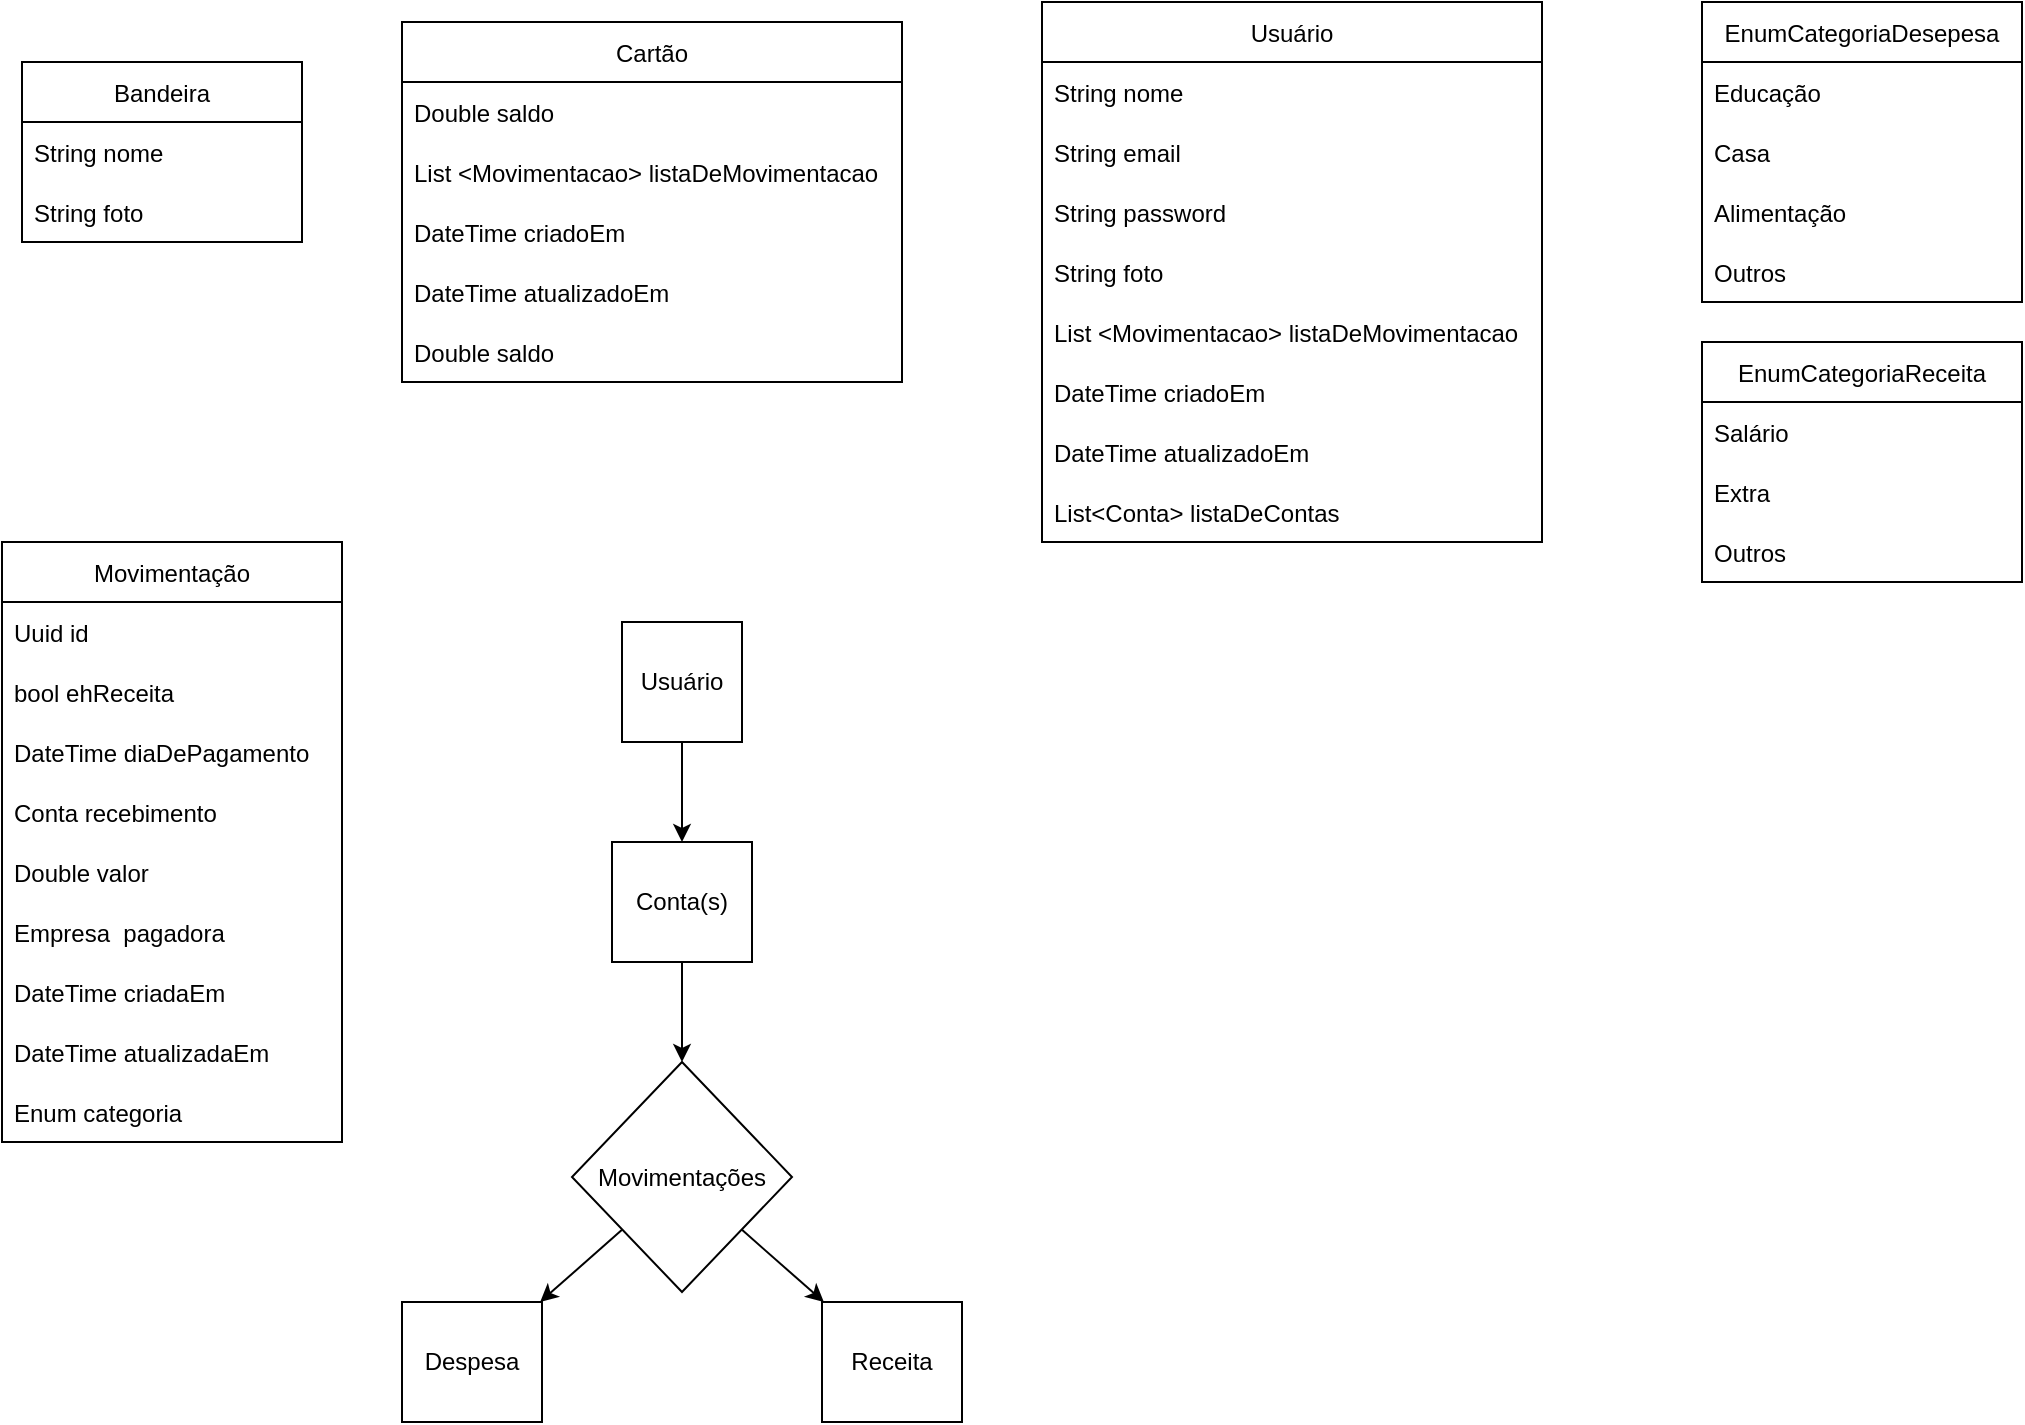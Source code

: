 <mxfile>
    <diagram id="Nr-9EvqDNmQP92eZb-PV" name="Page-2">
        <mxGraphModel dx="2483" dy="1270" grid="1" gridSize="10" guides="1" tooltips="1" connect="1" arrows="1" fold="1" page="1" pageScale="1" pageWidth="1169" pageHeight="827" math="0" shadow="0">
            <root>
                <mxCell id="J39Fr0Zsfv9Xd3s-WY9P-0"/>
                <mxCell id="J39Fr0Zsfv9Xd3s-WY9P-1" parent="J39Fr0Zsfv9Xd3s-WY9P-0"/>
                <mxCell id="J39Fr0Zsfv9Xd3s-WY9P-2" value="" style="edgeStyle=none;html=1;" edge="1" parent="J39Fr0Zsfv9Xd3s-WY9P-1" source="J39Fr0Zsfv9Xd3s-WY9P-3" target="J39Fr0Zsfv9Xd3s-WY9P-47">
                    <mxGeometry relative="1" as="geometry"/>
                </mxCell>
                <mxCell id="J39Fr0Zsfv9Xd3s-WY9P-3" value="Usuário" style="whiteSpace=wrap;html=1;aspect=fixed;" vertex="1" parent="J39Fr0Zsfv9Xd3s-WY9P-1">
                    <mxGeometry x="320" y="340" width="60" height="60" as="geometry"/>
                </mxCell>
                <mxCell id="J39Fr0Zsfv9Xd3s-WY9P-4" value="" style="edgeStyle=none;html=1;" edge="1" parent="J39Fr0Zsfv9Xd3s-WY9P-1" source="J39Fr0Zsfv9Xd3s-WY9P-6" target="J39Fr0Zsfv9Xd3s-WY9P-7">
                    <mxGeometry relative="1" as="geometry"/>
                </mxCell>
                <mxCell id="J39Fr0Zsfv9Xd3s-WY9P-5" value="" style="edgeStyle=none;html=1;" edge="1" parent="J39Fr0Zsfv9Xd3s-WY9P-1" source="J39Fr0Zsfv9Xd3s-WY9P-6" target="J39Fr0Zsfv9Xd3s-WY9P-8">
                    <mxGeometry relative="1" as="geometry"/>
                </mxCell>
                <mxCell id="J39Fr0Zsfv9Xd3s-WY9P-6" value="Movimentações" style="rhombus;whiteSpace=wrap;html=1;" vertex="1" parent="J39Fr0Zsfv9Xd3s-WY9P-1">
                    <mxGeometry x="295" y="560" width="110" height="115" as="geometry"/>
                </mxCell>
                <mxCell id="J39Fr0Zsfv9Xd3s-WY9P-7" value="Receita" style="whiteSpace=wrap;html=1;" vertex="1" parent="J39Fr0Zsfv9Xd3s-WY9P-1">
                    <mxGeometry x="420" y="680" width="70" height="60" as="geometry"/>
                </mxCell>
                <mxCell id="J39Fr0Zsfv9Xd3s-WY9P-8" value="Despesa" style="whiteSpace=wrap;html=1;" vertex="1" parent="J39Fr0Zsfv9Xd3s-WY9P-1">
                    <mxGeometry x="210" y="680" width="70" height="60" as="geometry"/>
                </mxCell>
                <mxCell id="J39Fr0Zsfv9Xd3s-WY9P-9" value="Usuário" style="swimlane;fontStyle=0;childLayout=stackLayout;horizontal=1;startSize=30;horizontalStack=0;resizeParent=1;resizeParentMax=0;resizeLast=0;collapsible=1;marginBottom=0;" vertex="1" parent="J39Fr0Zsfv9Xd3s-WY9P-1">
                    <mxGeometry x="530" y="30" width="250" height="270" as="geometry">
                        <mxRectangle x="750" y="210" width="70" height="30" as="alternateBounds"/>
                    </mxGeometry>
                </mxCell>
                <mxCell id="J39Fr0Zsfv9Xd3s-WY9P-10" value="String nome" style="text;strokeColor=none;fillColor=none;align=left;verticalAlign=middle;spacingLeft=4;spacingRight=4;overflow=hidden;points=[[0,0.5],[1,0.5]];portConstraint=eastwest;rotatable=0;" vertex="1" parent="J39Fr0Zsfv9Xd3s-WY9P-9">
                    <mxGeometry y="30" width="250" height="30" as="geometry"/>
                </mxCell>
                <mxCell id="J39Fr0Zsfv9Xd3s-WY9P-11" value="String email" style="text;strokeColor=none;fillColor=none;align=left;verticalAlign=middle;spacingLeft=4;spacingRight=4;overflow=hidden;points=[[0,0.5],[1,0.5]];portConstraint=eastwest;rotatable=0;" vertex="1" parent="J39Fr0Zsfv9Xd3s-WY9P-9">
                    <mxGeometry y="60" width="250" height="30" as="geometry"/>
                </mxCell>
                <mxCell id="J39Fr0Zsfv9Xd3s-WY9P-12" value="String password" style="text;strokeColor=none;fillColor=none;align=left;verticalAlign=middle;spacingLeft=4;spacingRight=4;overflow=hidden;points=[[0,0.5],[1,0.5]];portConstraint=eastwest;rotatable=0;" vertex="1" parent="J39Fr0Zsfv9Xd3s-WY9P-9">
                    <mxGeometry y="90" width="250" height="30" as="geometry"/>
                </mxCell>
                <mxCell id="J39Fr0Zsfv9Xd3s-WY9P-13" value="String foto" style="text;strokeColor=none;fillColor=none;align=left;verticalAlign=middle;spacingLeft=4;spacingRight=4;overflow=hidden;points=[[0,0.5],[1,0.5]];portConstraint=eastwest;rotatable=0;" vertex="1" parent="J39Fr0Zsfv9Xd3s-WY9P-9">
                    <mxGeometry y="120" width="250" height="30" as="geometry"/>
                </mxCell>
                <mxCell id="J39Fr0Zsfv9Xd3s-WY9P-14" value="List &lt;Movimentacao&gt; listaDeMovimentacao" style="text;strokeColor=none;fillColor=none;align=left;verticalAlign=middle;spacingLeft=4;spacingRight=4;overflow=hidden;points=[[0,0.5],[1,0.5]];portConstraint=eastwest;rotatable=0;" vertex="1" parent="J39Fr0Zsfv9Xd3s-WY9P-9">
                    <mxGeometry y="150" width="250" height="30" as="geometry"/>
                </mxCell>
                <mxCell id="J39Fr0Zsfv9Xd3s-WY9P-15" value="DateTime criadoEm" style="text;strokeColor=none;fillColor=none;align=left;verticalAlign=middle;spacingLeft=4;spacingRight=4;overflow=hidden;points=[[0,0.5],[1,0.5]];portConstraint=eastwest;rotatable=0;" vertex="1" parent="J39Fr0Zsfv9Xd3s-WY9P-9">
                    <mxGeometry y="180" width="250" height="30" as="geometry"/>
                </mxCell>
                <mxCell id="J39Fr0Zsfv9Xd3s-WY9P-16" value="DateTime atualizadoEm" style="text;strokeColor=none;fillColor=none;align=left;verticalAlign=middle;spacingLeft=4;spacingRight=4;overflow=hidden;points=[[0,0.5],[1,0.5]];portConstraint=eastwest;rotatable=0;" vertex="1" parent="J39Fr0Zsfv9Xd3s-WY9P-9">
                    <mxGeometry y="210" width="250" height="30" as="geometry"/>
                </mxCell>
                <mxCell id="J39Fr0Zsfv9Xd3s-WY9P-17" value="List&lt;Conta&gt; listaDeContas" style="text;strokeColor=none;fillColor=none;align=left;verticalAlign=middle;spacingLeft=4;spacingRight=4;overflow=hidden;points=[[0,0.5],[1,0.5]];portConstraint=eastwest;rotatable=0;" vertex="1" parent="J39Fr0Zsfv9Xd3s-WY9P-9">
                    <mxGeometry y="240" width="250" height="30" as="geometry"/>
                </mxCell>
                <mxCell id="J39Fr0Zsfv9Xd3s-WY9P-18" value="Movimentação" style="swimlane;fontStyle=0;childLayout=stackLayout;horizontal=1;startSize=30;horizontalStack=0;resizeParent=1;resizeParentMax=0;resizeLast=0;collapsible=1;marginBottom=0;" vertex="1" parent="J39Fr0Zsfv9Xd3s-WY9P-1">
                    <mxGeometry x="10" y="300" width="170" height="300" as="geometry">
                        <mxRectangle x="750" y="210" width="70" height="30" as="alternateBounds"/>
                    </mxGeometry>
                </mxCell>
                <mxCell id="J39Fr0Zsfv9Xd3s-WY9P-19" value="Uuid id" style="text;strokeColor=none;fillColor=none;align=left;verticalAlign=middle;spacingLeft=4;spacingRight=4;overflow=hidden;points=[[0,0.5],[1,0.5]];portConstraint=eastwest;rotatable=0;" vertex="1" parent="J39Fr0Zsfv9Xd3s-WY9P-18">
                    <mxGeometry y="30" width="170" height="30" as="geometry"/>
                </mxCell>
                <mxCell id="J39Fr0Zsfv9Xd3s-WY9P-20" value="bool ehReceita" style="text;strokeColor=none;fillColor=none;align=left;verticalAlign=middle;spacingLeft=4;spacingRight=4;overflow=hidden;points=[[0,0.5],[1,0.5]];portConstraint=eastwest;rotatable=0;" vertex="1" parent="J39Fr0Zsfv9Xd3s-WY9P-18">
                    <mxGeometry y="60" width="170" height="30" as="geometry"/>
                </mxCell>
                <mxCell id="J39Fr0Zsfv9Xd3s-WY9P-21" value="DateTime diaDePagamento" style="text;strokeColor=none;fillColor=none;align=left;verticalAlign=middle;spacingLeft=4;spacingRight=4;overflow=hidden;points=[[0,0.5],[1,0.5]];portConstraint=eastwest;rotatable=0;" vertex="1" parent="J39Fr0Zsfv9Xd3s-WY9P-18">
                    <mxGeometry y="90" width="170" height="30" as="geometry"/>
                </mxCell>
                <mxCell id="J39Fr0Zsfv9Xd3s-WY9P-22" value="Conta recebimento" style="text;strokeColor=none;fillColor=none;align=left;verticalAlign=middle;spacingLeft=4;spacingRight=4;overflow=hidden;points=[[0,0.5],[1,0.5]];portConstraint=eastwest;rotatable=0;" vertex="1" parent="J39Fr0Zsfv9Xd3s-WY9P-18">
                    <mxGeometry y="120" width="170" height="30" as="geometry"/>
                </mxCell>
                <mxCell id="J39Fr0Zsfv9Xd3s-WY9P-23" value="Double valor" style="text;strokeColor=none;fillColor=none;align=left;verticalAlign=middle;spacingLeft=4;spacingRight=4;overflow=hidden;points=[[0,0.5],[1,0.5]];portConstraint=eastwest;rotatable=0;" vertex="1" parent="J39Fr0Zsfv9Xd3s-WY9P-18">
                    <mxGeometry y="150" width="170" height="30" as="geometry"/>
                </mxCell>
                <mxCell id="J39Fr0Zsfv9Xd3s-WY9P-24" value="Empresa  pagadora" style="text;strokeColor=none;fillColor=none;align=left;verticalAlign=middle;spacingLeft=4;spacingRight=4;overflow=hidden;points=[[0,0.5],[1,0.5]];portConstraint=eastwest;rotatable=0;" vertex="1" parent="J39Fr0Zsfv9Xd3s-WY9P-18">
                    <mxGeometry y="180" width="170" height="30" as="geometry"/>
                </mxCell>
                <mxCell id="J39Fr0Zsfv9Xd3s-WY9P-25" value="DateTime criadaEm" style="text;strokeColor=none;fillColor=none;align=left;verticalAlign=middle;spacingLeft=4;spacingRight=4;overflow=hidden;points=[[0,0.5],[1,0.5]];portConstraint=eastwest;rotatable=0;" vertex="1" parent="J39Fr0Zsfv9Xd3s-WY9P-18">
                    <mxGeometry y="210" width="170" height="30" as="geometry"/>
                </mxCell>
                <mxCell id="J39Fr0Zsfv9Xd3s-WY9P-26" value="DateTime atualizadaEm" style="text;strokeColor=none;fillColor=none;align=left;verticalAlign=middle;spacingLeft=4;spacingRight=4;overflow=hidden;points=[[0,0.5],[1,0.5]];portConstraint=eastwest;rotatable=0;" vertex="1" parent="J39Fr0Zsfv9Xd3s-WY9P-18">
                    <mxGeometry y="240" width="170" height="30" as="geometry"/>
                </mxCell>
                <mxCell id="J39Fr0Zsfv9Xd3s-WY9P-27" value="Enum categoria" style="text;strokeColor=none;fillColor=none;align=left;verticalAlign=middle;spacingLeft=4;spacingRight=4;overflow=hidden;points=[[0,0.5],[1,0.5]];portConstraint=eastwest;rotatable=0;" vertex="1" parent="J39Fr0Zsfv9Xd3s-WY9P-18">
                    <mxGeometry y="270" width="170" height="30" as="geometry"/>
                </mxCell>
                <mxCell id="J39Fr0Zsfv9Xd3s-WY9P-28" value="Cartão" style="swimlane;fontStyle=0;childLayout=stackLayout;horizontal=1;startSize=30;horizontalStack=0;resizeParent=1;resizeParentMax=0;resizeLast=0;collapsible=1;marginBottom=0;" vertex="1" parent="J39Fr0Zsfv9Xd3s-WY9P-1">
                    <mxGeometry x="210" y="40" width="250" height="180" as="geometry">
                        <mxRectangle x="750" y="210" width="70" height="30" as="alternateBounds"/>
                    </mxGeometry>
                </mxCell>
                <mxCell id="J39Fr0Zsfv9Xd3s-WY9P-29" value="Double saldo" style="text;strokeColor=none;fillColor=none;align=left;verticalAlign=middle;spacingLeft=4;spacingRight=4;overflow=hidden;points=[[0,0.5],[1,0.5]];portConstraint=eastwest;rotatable=0;" vertex="1" parent="J39Fr0Zsfv9Xd3s-WY9P-28">
                    <mxGeometry y="30" width="250" height="30" as="geometry"/>
                </mxCell>
                <mxCell id="J39Fr0Zsfv9Xd3s-WY9P-30" value="List &lt;Movimentacao&gt; listaDeMovimentacao" style="text;strokeColor=none;fillColor=none;align=left;verticalAlign=middle;spacingLeft=4;spacingRight=4;overflow=hidden;points=[[0,0.5],[1,0.5]];portConstraint=eastwest;rotatable=0;" vertex="1" parent="J39Fr0Zsfv9Xd3s-WY9P-28">
                    <mxGeometry y="60" width="250" height="30" as="geometry"/>
                </mxCell>
                <mxCell id="J39Fr0Zsfv9Xd3s-WY9P-31" value="DateTime criadoEm" style="text;strokeColor=none;fillColor=none;align=left;verticalAlign=middle;spacingLeft=4;spacingRight=4;overflow=hidden;points=[[0,0.5],[1,0.5]];portConstraint=eastwest;rotatable=0;" vertex="1" parent="J39Fr0Zsfv9Xd3s-WY9P-28">
                    <mxGeometry y="90" width="250" height="30" as="geometry"/>
                </mxCell>
                <mxCell id="J39Fr0Zsfv9Xd3s-WY9P-32" value="DateTime atualizadoEm" style="text;strokeColor=none;fillColor=none;align=left;verticalAlign=middle;spacingLeft=4;spacingRight=4;overflow=hidden;points=[[0,0.5],[1,0.5]];portConstraint=eastwest;rotatable=0;" vertex="1" parent="J39Fr0Zsfv9Xd3s-WY9P-28">
                    <mxGeometry y="120" width="250" height="30" as="geometry"/>
                </mxCell>
                <mxCell id="J39Fr0Zsfv9Xd3s-WY9P-33" value="Double saldo" style="text;strokeColor=none;fillColor=none;align=left;verticalAlign=middle;spacingLeft=4;spacingRight=4;overflow=hidden;points=[[0,0.5],[1,0.5]];portConstraint=eastwest;rotatable=0;" vertex="1" parent="J39Fr0Zsfv9Xd3s-WY9P-28">
                    <mxGeometry y="150" width="250" height="30" as="geometry"/>
                </mxCell>
                <mxCell id="J39Fr0Zsfv9Xd3s-WY9P-34" value="Bandeira" style="swimlane;fontStyle=0;childLayout=stackLayout;horizontal=1;startSize=30;horizontalStack=0;resizeParent=1;resizeParentMax=0;resizeLast=0;collapsible=1;marginBottom=0;" vertex="1" parent="J39Fr0Zsfv9Xd3s-WY9P-1">
                    <mxGeometry x="20" y="60" width="140" height="90" as="geometry"/>
                </mxCell>
                <mxCell id="J39Fr0Zsfv9Xd3s-WY9P-35" value="String nome" style="text;strokeColor=none;fillColor=none;align=left;verticalAlign=middle;spacingLeft=4;spacingRight=4;overflow=hidden;points=[[0,0.5],[1,0.5]];portConstraint=eastwest;rotatable=0;" vertex="1" parent="J39Fr0Zsfv9Xd3s-WY9P-34">
                    <mxGeometry y="30" width="140" height="30" as="geometry"/>
                </mxCell>
                <mxCell id="J39Fr0Zsfv9Xd3s-WY9P-36" value="String foto" style="text;strokeColor=none;fillColor=none;align=left;verticalAlign=middle;spacingLeft=4;spacingRight=4;overflow=hidden;points=[[0,0.5],[1,0.5]];portConstraint=eastwest;rotatable=0;" vertex="1" parent="J39Fr0Zsfv9Xd3s-WY9P-34">
                    <mxGeometry y="60" width="140" height="30" as="geometry"/>
                </mxCell>
                <mxCell id="J39Fr0Zsfv9Xd3s-WY9P-37" value="EnumCategoriaDesepesa" style="swimlane;fontStyle=0;childLayout=stackLayout;horizontal=1;startSize=30;horizontalStack=0;resizeParent=1;resizeParentMax=0;resizeLast=0;collapsible=1;marginBottom=0;" vertex="1" parent="J39Fr0Zsfv9Xd3s-WY9P-1">
                    <mxGeometry x="860" y="30" width="160" height="150" as="geometry">
                        <mxRectangle x="750" y="210" width="70" height="30" as="alternateBounds"/>
                    </mxGeometry>
                </mxCell>
                <mxCell id="J39Fr0Zsfv9Xd3s-WY9P-38" value="Educação" style="text;strokeColor=none;fillColor=none;align=left;verticalAlign=middle;spacingLeft=4;spacingRight=4;overflow=hidden;points=[[0,0.5],[1,0.5]];portConstraint=eastwest;rotatable=0;" vertex="1" parent="J39Fr0Zsfv9Xd3s-WY9P-37">
                    <mxGeometry y="30" width="160" height="30" as="geometry"/>
                </mxCell>
                <mxCell id="J39Fr0Zsfv9Xd3s-WY9P-39" value="Casa" style="text;strokeColor=none;fillColor=none;align=left;verticalAlign=middle;spacingLeft=4;spacingRight=4;overflow=hidden;points=[[0,0.5],[1,0.5]];portConstraint=eastwest;rotatable=0;" vertex="1" parent="J39Fr0Zsfv9Xd3s-WY9P-37">
                    <mxGeometry y="60" width="160" height="30" as="geometry"/>
                </mxCell>
                <mxCell id="J39Fr0Zsfv9Xd3s-WY9P-40" value="Alimentação" style="text;strokeColor=none;fillColor=none;align=left;verticalAlign=middle;spacingLeft=4;spacingRight=4;overflow=hidden;points=[[0,0.5],[1,0.5]];portConstraint=eastwest;rotatable=0;" vertex="1" parent="J39Fr0Zsfv9Xd3s-WY9P-37">
                    <mxGeometry y="90" width="160" height="30" as="geometry"/>
                </mxCell>
                <mxCell id="J39Fr0Zsfv9Xd3s-WY9P-41" value="Outros" style="text;strokeColor=none;fillColor=none;align=left;verticalAlign=middle;spacingLeft=4;spacingRight=4;overflow=hidden;points=[[0,0.5],[1,0.5]];portConstraint=eastwest;rotatable=0;" vertex="1" parent="J39Fr0Zsfv9Xd3s-WY9P-37">
                    <mxGeometry y="120" width="160" height="30" as="geometry"/>
                </mxCell>
                <mxCell id="J39Fr0Zsfv9Xd3s-WY9P-42" value="EnumCategoriaReceita" style="swimlane;fontStyle=0;childLayout=stackLayout;horizontal=1;startSize=30;horizontalStack=0;resizeParent=1;resizeParentMax=0;resizeLast=0;collapsible=1;marginBottom=0;" vertex="1" parent="J39Fr0Zsfv9Xd3s-WY9P-1">
                    <mxGeometry x="860" y="200" width="160" height="120" as="geometry">
                        <mxRectangle x="750" y="210" width="70" height="30" as="alternateBounds"/>
                    </mxGeometry>
                </mxCell>
                <mxCell id="J39Fr0Zsfv9Xd3s-WY9P-43" value="Salário" style="text;strokeColor=none;fillColor=none;align=left;verticalAlign=middle;spacingLeft=4;spacingRight=4;overflow=hidden;points=[[0,0.5],[1,0.5]];portConstraint=eastwest;rotatable=0;" vertex="1" parent="J39Fr0Zsfv9Xd3s-WY9P-42">
                    <mxGeometry y="30" width="160" height="30" as="geometry"/>
                </mxCell>
                <mxCell id="J39Fr0Zsfv9Xd3s-WY9P-44" value="Extra" style="text;strokeColor=none;fillColor=none;align=left;verticalAlign=middle;spacingLeft=4;spacingRight=4;overflow=hidden;points=[[0,0.5],[1,0.5]];portConstraint=eastwest;rotatable=0;" vertex="1" parent="J39Fr0Zsfv9Xd3s-WY9P-42">
                    <mxGeometry y="60" width="160" height="30" as="geometry"/>
                </mxCell>
                <mxCell id="J39Fr0Zsfv9Xd3s-WY9P-45" value="Outros" style="text;strokeColor=none;fillColor=none;align=left;verticalAlign=middle;spacingLeft=4;spacingRight=4;overflow=hidden;points=[[0,0.5],[1,0.5]];portConstraint=eastwest;rotatable=0;" vertex="1" parent="J39Fr0Zsfv9Xd3s-WY9P-42">
                    <mxGeometry y="90" width="160" height="30" as="geometry"/>
                </mxCell>
                <mxCell id="J39Fr0Zsfv9Xd3s-WY9P-46" style="edgeStyle=none;html=1;entryX=0.5;entryY=0;entryDx=0;entryDy=0;" edge="1" parent="J39Fr0Zsfv9Xd3s-WY9P-1" source="J39Fr0Zsfv9Xd3s-WY9P-47" target="J39Fr0Zsfv9Xd3s-WY9P-6">
                    <mxGeometry relative="1" as="geometry"/>
                </mxCell>
                <mxCell id="J39Fr0Zsfv9Xd3s-WY9P-47" value="Conta(s)" style="whiteSpace=wrap;html=1;" vertex="1" parent="J39Fr0Zsfv9Xd3s-WY9P-1">
                    <mxGeometry x="315" y="450" width="70" height="60" as="geometry"/>
                </mxCell>
            </root>
        </mxGraphModel>
    </diagram>
    <diagram id="9xQLrGvNYB2fGodNudq_" name="Page-1">
        <mxGraphModel dx="694" dy="953" grid="1" gridSize="10" guides="1" tooltips="1" connect="1" arrows="1" fold="1" page="1" pageScale="1" pageWidth="1169" pageHeight="827" math="0" shadow="0">
            <root>
                <mxCell id="0"/>
                <mxCell id="1" parent="0"/>
                <mxCell id="134" value="Sistema Financeiro" style="swimlane;childLayout=stackLayout;resizeParent=1;resizeParentMax=0;startSize=20;horizontal=0;horizontalStack=1;" parent="1" vertex="1">
                    <mxGeometry x="1190" y="40" width="1110" height="440" as="geometry"/>
                </mxCell>
                <mxCell id="135" value="Etapa 1" style="swimlane;startSize=20;" parent="134" vertex="1">
                    <mxGeometry x="20" width="360" height="440" as="geometry"/>
                </mxCell>
                <mxCell id="140" value="Orgchart" style="swimlane;startSize=20;horizontal=1;containerType=tree;newEdgeStyle={&quot;edgeStyle&quot;:&quot;elbowEdgeStyle&quot;,&quot;startArrow&quot;:&quot;none&quot;,&quot;endArrow&quot;:&quot;none&quot;};" parent="135" vertex="1">
                    <mxGeometry x="40" y="40" width="280" height="370" as="geometry"/>
                </mxCell>
                <mxCell id="141" value="" style="edgeStyle=elbowEdgeStyle;elbow=vertical;startArrow=none;endArrow=none;rounded=0;" parent="140" source="143" target="144" edge="1">
                    <mxGeometry relative="1" as="geometry"/>
                </mxCell>
                <mxCell id="142" value="" style="edgeStyle=elbowEdgeStyle;elbow=vertical;startArrow=none;endArrow=none;rounded=0;" parent="140" source="143" target="145" edge="1">
                    <mxGeometry relative="1" as="geometry"/>
                </mxCell>
                <UserObject label="Usuário" treeRoot="1" id="143">
                    <mxCell style="whiteSpace=wrap;html=1;align=center;treeFolding=1;treeMoving=1;newEdgeStyle={&quot;edgeStyle&quot;:&quot;elbowEdgeStyle&quot;,&quot;startArrow&quot;:&quot;none&quot;,&quot;endArrow&quot;:&quot;none&quot;};" parent="140" vertex="1">
                        <mxGeometry x="80" y="40" width="120" height="60" as="geometry"/>
                    </mxCell>
                </UserObject>
                <mxCell id="144" value="Logar" style="whiteSpace=wrap;html=1;align=center;verticalAlign=middle;treeFolding=1;treeMoving=1;newEdgeStyle={&quot;edgeStyle&quot;:&quot;elbowEdgeStyle&quot;,&quot;startArrow&quot;:&quot;none&quot;,&quot;endArrow&quot;:&quot;none&quot;};" parent="140" vertex="1">
                    <mxGeometry x="20" y="140" width="100" height="60" as="geometry"/>
                </mxCell>
                <mxCell id="145" value="Cadastrar" style="whiteSpace=wrap;html=1;align=center;verticalAlign=middle;treeFolding=1;treeMoving=1;newEdgeStyle={&quot;edgeStyle&quot;:&quot;elbowEdgeStyle&quot;,&quot;startArrow&quot;:&quot;none&quot;,&quot;endArrow&quot;:&quot;none&quot;};" parent="140" vertex="1">
                    <mxGeometry x="160" y="140" width="100" height="60" as="geometry"/>
                </mxCell>
                <mxCell id="136" value="Etapa 2" style="swimlane;startSize=20;" parent="134" vertex="1">
                    <mxGeometry x="380" width="390" height="440" as="geometry"/>
                </mxCell>
                <mxCell id="128" value="Cadastrar" style="swimlane;startSize=20;horizontal=0;childLayout=treeLayout;horizontalTree=1;resizable=0;containerType=tree;" parent="136" vertex="1">
                    <mxGeometry x="50" y="47.5" width="310" height="160" as="geometry"/>
                </mxCell>
                <mxCell id="129" value="Movimentação" style="whiteSpace=wrap;html=1;" parent="128" vertex="1">
                    <mxGeometry x="40" y="60" width="100" height="40" as="geometry"/>
                </mxCell>
                <mxCell id="130" value="Despesa" style="whiteSpace=wrap;html=1;" parent="128" vertex="1">
                    <mxGeometry x="190" y="100" width="100" height="40" as="geometry"/>
                </mxCell>
                <mxCell id="131" value="" style="edgeStyle=elbowEdgeStyle;elbow=horizontal;html=1;rounded=0;" parent="128" source="129" target="130" edge="1">
                    <mxGeometry relative="1" as="geometry"/>
                </mxCell>
                <mxCell id="132" value="Receita" style="whiteSpace=wrap;html=1;" parent="128" vertex="1">
                    <mxGeometry x="190" y="20" width="100" height="40" as="geometry"/>
                </mxCell>
                <mxCell id="133" value="" style="edgeStyle=elbowEdgeStyle;elbow=horizontal;html=1;rounded=0;" parent="128" source="129" target="132" edge="1">
                    <mxGeometry relative="1" as="geometry"/>
                </mxCell>
                <mxCell id="148" value="Cadastrar" style="swimlane;startSize=20;horizontal=0;childLayout=treeLayout;horizontalTree=1;resizable=0;containerType=tree;" parent="136" vertex="1">
                    <mxGeometry x="50" y="232.5" width="310" height="160" as="geometry"/>
                </mxCell>
                <mxCell id="149" value="Conta" style="whiteSpace=wrap;html=1;" parent="148" vertex="1">
                    <mxGeometry x="40" y="60" width="100" height="40" as="geometry"/>
                </mxCell>
                <mxCell id="150" value="Despesa" style="whiteSpace=wrap;html=1;" parent="148" vertex="1">
                    <mxGeometry x="190" y="20" width="100" height="40" as="geometry"/>
                </mxCell>
                <mxCell id="151" value="" style="edgeStyle=elbowEdgeStyle;elbow=horizontal;html=1;rounded=0;" parent="148" source="149" target="150" edge="1">
                    <mxGeometry relative="1" as="geometry"/>
                </mxCell>
                <mxCell id="152" value="Receita" style="whiteSpace=wrap;html=1;" parent="148" vertex="1">
                    <mxGeometry x="190" y="100" width="100" height="40" as="geometry"/>
                </mxCell>
                <mxCell id="153" value="" style="edgeStyle=elbowEdgeStyle;elbow=horizontal;html=1;rounded=0;" parent="148" source="149" target="152" edge="1">
                    <mxGeometry relative="1" as="geometry"/>
                </mxCell>
                <mxCell id="154" value="Etapa 3" style="swimlane;startSize=20;" parent="134" vertex="1">
                    <mxGeometry x="770" width="340" height="440" as="geometry"/>
                </mxCell>
                <mxCell id="155" value="Visualização" style="swimlane;startSize=20;horizontal=0;childLayout=treeLayout;horizontalTree=1;resizable=0;containerType=tree;" parent="154" vertex="1">
                    <mxGeometry x="20" y="40" width="310" height="160" as="geometry"/>
                </mxCell>
                <mxCell id="156" value="Movimentação" style="whiteSpace=wrap;html=1;" parent="155" vertex="1">
                    <mxGeometry x="40" y="60" width="100" height="40" as="geometry"/>
                </mxCell>
                <mxCell id="157" value="Despesa" style="whiteSpace=wrap;html=1;" parent="155" vertex="1">
                    <mxGeometry x="190" y="20" width="100" height="40" as="geometry"/>
                </mxCell>
                <mxCell id="158" value="" style="edgeStyle=elbowEdgeStyle;elbow=horizontal;html=1;rounded=0;" parent="155" source="156" target="157" edge="1">
                    <mxGeometry relative="1" as="geometry"/>
                </mxCell>
                <mxCell id="159" value="Receita" style="whiteSpace=wrap;html=1;" parent="155" vertex="1">
                    <mxGeometry x="190" y="100" width="100" height="40" as="geometry"/>
                </mxCell>
                <mxCell id="160" value="" style="edgeStyle=elbowEdgeStyle;elbow=horizontal;html=1;rounded=0;" parent="155" source="156" target="159" edge="1">
                    <mxGeometry relative="1" as="geometry"/>
                </mxCell>
                <mxCell id="162" value="Visualização" style="swimlane;startSize=20;horizontal=0;childLayout=treeLayout;horizontalTree=1;resizable=0;containerType=tree;" parent="154" vertex="1">
                    <mxGeometry x="20" y="240" width="310" height="160" as="geometry"/>
                </mxCell>
                <mxCell id="163" value="Conta" style="whiteSpace=wrap;html=1;" parent="162" vertex="1">
                    <mxGeometry x="40" y="60" width="100" height="40" as="geometry"/>
                </mxCell>
                <mxCell id="164" value="Despesa" style="whiteSpace=wrap;html=1;" parent="162" vertex="1">
                    <mxGeometry x="190" y="20" width="100" height="40" as="geometry"/>
                </mxCell>
                <mxCell id="165" value="" style="edgeStyle=elbowEdgeStyle;elbow=horizontal;html=1;rounded=0;" parent="162" source="163" target="164" edge="1">
                    <mxGeometry relative="1" as="geometry"/>
                </mxCell>
                <mxCell id="166" value="Receita" style="whiteSpace=wrap;html=1;" parent="162" vertex="1">
                    <mxGeometry x="190" y="100" width="100" height="40" as="geometry"/>
                </mxCell>
                <mxCell id="167" value="" style="edgeStyle=elbowEdgeStyle;elbow=horizontal;html=1;rounded=0;" parent="162" source="163" target="166" edge="1">
                    <mxGeometry relative="1" as="geometry"/>
                </mxCell>
            </root>
        </mxGraphModel>
    </diagram>
</mxfile>